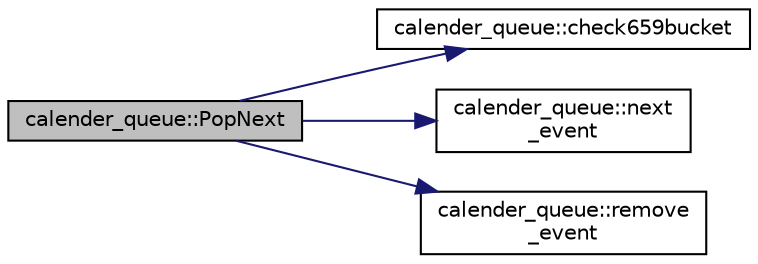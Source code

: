 digraph "calender_queue::PopNext"
{
  edge [fontname="Helvetica",fontsize="10",labelfontname="Helvetica",labelfontsize="10"];
  node [fontname="Helvetica",fontsize="10",shape=record];
  rankdir="LR";
  Node1 [label="calender_queue::PopNext",height=0.2,width=0.4,color="black", fillcolor="grey75", style="filled" fontcolor="black"];
  Node1 -> Node2 [color="midnightblue",fontsize="10",style="solid"];
  Node2 [label="calender_queue::check659bucket",height=0.2,width=0.4,color="black", fillcolor="white", style="filled",URL="$classcalender__queue.html#a3b911c0f17d0cac2ff6c2a261d123a78"];
  Node1 -> Node3 [color="midnightblue",fontsize="10",style="solid"];
  Node3 [label="calender_queue::next\l_event",height=0.2,width=0.4,color="black", fillcolor="white", style="filled",URL="$classcalender__queue.html#ad23634e4153b9a76fee485f1c62e4c1a"];
  Node1 -> Node4 [color="midnightblue",fontsize="10",style="solid"];
  Node4 [label="calender_queue::remove\l_event",height=0.2,width=0.4,color="black", fillcolor="white", style="filled",URL="$classcalender__queue.html#a5643aa39133a7c8d62b465752c62ad88"];
}
